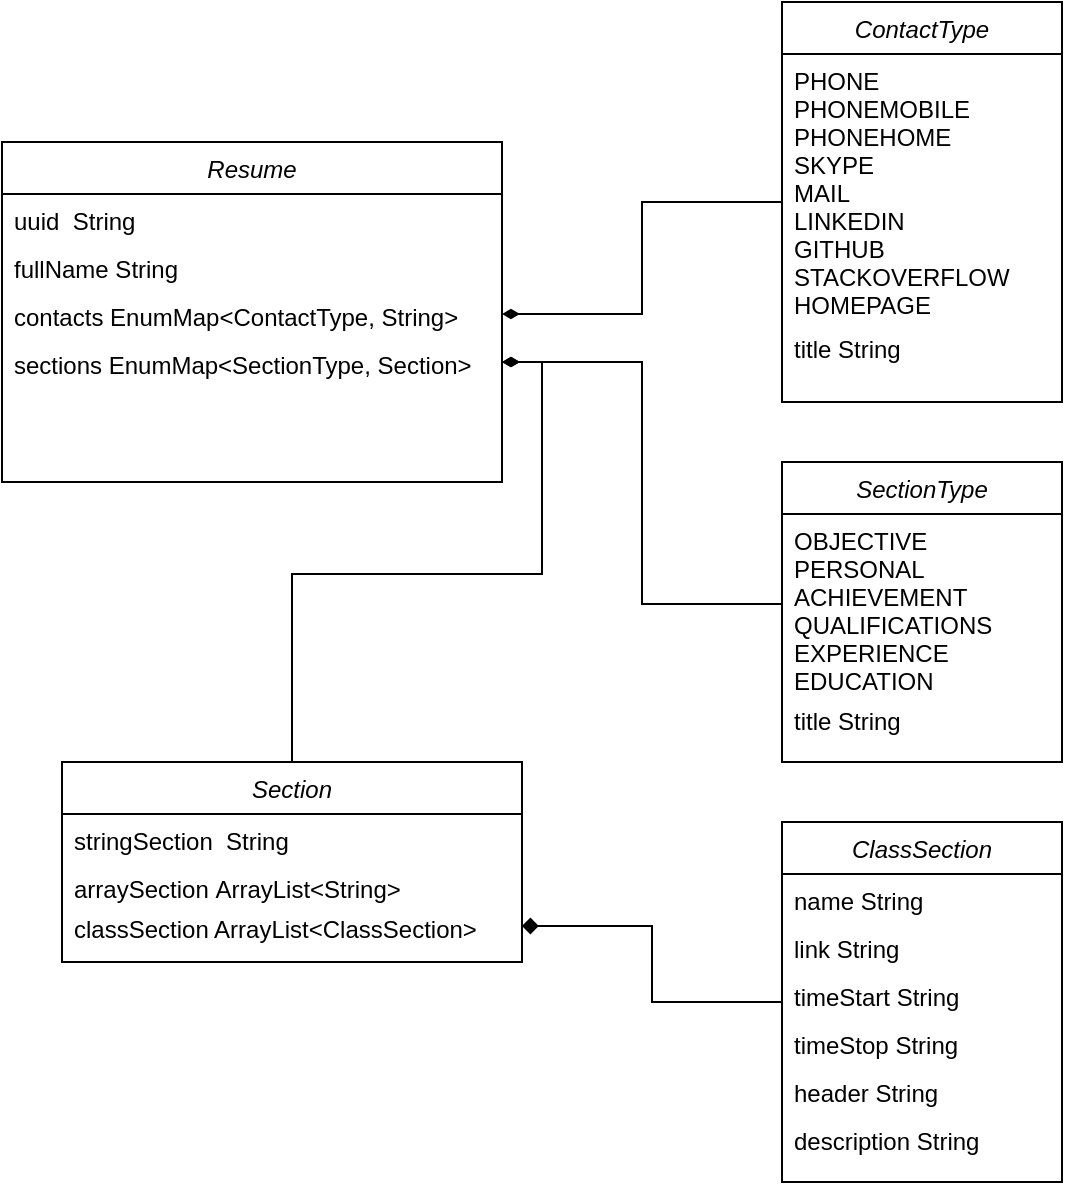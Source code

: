 <mxfile version="20.7.4" type="github"><diagram id="C5RBs43oDa-KdzZeNtuy" name="Page-1"><mxGraphModel dx="1194" dy="766" grid="1" gridSize="10" guides="1" tooltips="1" connect="1" arrows="1" fold="1" page="1" pageScale="1" pageWidth="1169" pageHeight="827" math="0" shadow="0"><root><mxCell id="WIyWlLk6GJQsqaUBKTNV-0"/><mxCell id="WIyWlLk6GJQsqaUBKTNV-1" parent="WIyWlLk6GJQsqaUBKTNV-0"/><mxCell id="zkfFHV4jXpPFQw0GAbJ--0" value="Resume" style="swimlane;fontStyle=2;align=center;verticalAlign=top;childLayout=stackLayout;horizontal=1;startSize=26;horizontalStack=0;resizeParent=1;resizeLast=0;collapsible=1;marginBottom=0;rounded=0;shadow=0;strokeWidth=1;" parent="WIyWlLk6GJQsqaUBKTNV-1" vertex="1"><mxGeometry x="250" y="140" width="250" height="170" as="geometry"><mxRectangle x="230" y="140" width="160" height="26" as="alternateBounds"/></mxGeometry></mxCell><mxCell id="zkfFHV4jXpPFQw0GAbJ--1" value="uuid  String" style="text;align=left;verticalAlign=top;spacingLeft=4;spacingRight=4;overflow=hidden;rotatable=0;points=[[0,0.5],[1,0.5]];portConstraint=eastwest;" parent="zkfFHV4jXpPFQw0GAbJ--0" vertex="1"><mxGeometry y="26" width="250" height="24" as="geometry"/></mxCell><mxCell id="_-20_iS_-SSgSIc9apqz-20" value="fullName String" style="text;align=left;verticalAlign=top;spacingLeft=4;spacingRight=4;overflow=hidden;rotatable=0;points=[[0,0.5],[1,0.5]];portConstraint=eastwest;" vertex="1" parent="zkfFHV4jXpPFQw0GAbJ--0"><mxGeometry y="50" width="250" height="24" as="geometry"/></mxCell><mxCell id="_-20_iS_-SSgSIc9apqz-22" value="contacts EnumMap&lt;ContactType, String&gt;" style="text;align=left;verticalAlign=top;spacingLeft=4;spacingRight=4;overflow=hidden;rotatable=0;points=[[0,0.5],[1,0.5]];portConstraint=eastwest;" vertex="1" parent="zkfFHV4jXpPFQw0GAbJ--0"><mxGeometry y="74" width="250" height="24" as="geometry"/></mxCell><mxCell id="_-20_iS_-SSgSIc9apqz-21" value="sections EnumMap&lt;SectionType, Section&gt;" style="text;align=left;verticalAlign=top;spacingLeft=4;spacingRight=4;overflow=hidden;rotatable=0;points=[[0,0.5],[1,0.5]];portConstraint=eastwest;" vertex="1" parent="zkfFHV4jXpPFQw0GAbJ--0"><mxGeometry y="98" width="250" height="24" as="geometry"/></mxCell><mxCell id="_-20_iS_-SSgSIc9apqz-23" value="SectionType" style="swimlane;fontStyle=2;align=center;verticalAlign=top;childLayout=stackLayout;horizontal=1;startSize=26;horizontalStack=0;resizeParent=1;resizeLast=0;collapsible=1;marginBottom=0;rounded=0;shadow=0;strokeWidth=1;" vertex="1" parent="WIyWlLk6GJQsqaUBKTNV-1"><mxGeometry x="640" y="300" width="140" height="150" as="geometry"><mxRectangle x="230" y="140" width="160" height="26" as="alternateBounds"/></mxGeometry></mxCell><mxCell id="_-20_iS_-SSgSIc9apqz-27" value="OBJECTIVE&#10;PERSONAL&#10;ACHIEVEMENT&#10;QUALIFICATIONS&#10;EXPERIENCE&#10;EDUCATION" style="text;align=left;verticalAlign=top;spacingLeft=4;spacingRight=4;overflow=hidden;rotatable=0;points=[[0,0.5],[1,0.5]];portConstraint=eastwest;" vertex="1" parent="_-20_iS_-SSgSIc9apqz-23"><mxGeometry y="26" width="140" height="90" as="geometry"/></mxCell><mxCell id="_-20_iS_-SSgSIc9apqz-25" value="title String" style="text;align=left;verticalAlign=top;spacingLeft=4;spacingRight=4;overflow=hidden;rotatable=0;points=[[0,0.5],[1,0.5]];portConstraint=eastwest;" vertex="1" parent="_-20_iS_-SSgSIc9apqz-23"><mxGeometry y="116" width="140" height="24" as="geometry"/></mxCell><mxCell id="_-20_iS_-SSgSIc9apqz-35" value="" style="edgeStyle=orthogonalEdgeStyle;rounded=0;orthogonalLoop=1;jettySize=auto;html=1;entryX=1;entryY=0.5;entryDx=0;entryDy=0;endArrow=diamondThin;endFill=1;" edge="1" parent="WIyWlLk6GJQsqaUBKTNV-1" source="_-20_iS_-SSgSIc9apqz-29" target="_-20_iS_-SSgSIc9apqz-22"><mxGeometry relative="1" as="geometry"><mxPoint x="530" y="170" as="targetPoint"/></mxGeometry></mxCell><mxCell id="_-20_iS_-SSgSIc9apqz-29" value="ContactType" style="swimlane;fontStyle=2;align=center;verticalAlign=top;childLayout=stackLayout;horizontal=1;startSize=26;horizontalStack=0;resizeParent=1;resizeLast=0;collapsible=1;marginBottom=0;rounded=0;shadow=0;strokeWidth=1;" vertex="1" parent="WIyWlLk6GJQsqaUBKTNV-1"><mxGeometry x="640" y="70" width="140" height="200" as="geometry"><mxRectangle x="400" y="10" width="160" height="26" as="alternateBounds"/></mxGeometry></mxCell><mxCell id="_-20_iS_-SSgSIc9apqz-30" value="PHONE&#10;PHONEMOBILE&#10;PHONEHOME&#10;SKYPE&#10;MAIL&#10;LINKEDIN&#10;GITHUB&#10;STACKOVERFLOW&#10;HOMEPAGE" style="text;align=left;verticalAlign=top;spacingLeft=4;spacingRight=4;overflow=hidden;rotatable=0;points=[[0,0.5],[1,0.5]];portConstraint=eastwest;" vertex="1" parent="_-20_iS_-SSgSIc9apqz-29"><mxGeometry y="26" width="140" height="134" as="geometry"/></mxCell><mxCell id="_-20_iS_-SSgSIc9apqz-31" value="title String" style="text;align=left;verticalAlign=top;spacingLeft=4;spacingRight=4;overflow=hidden;rotatable=0;points=[[0,0.5],[1,0.5]];portConstraint=eastwest;" vertex="1" parent="_-20_iS_-SSgSIc9apqz-29"><mxGeometry y="160" width="140" height="24" as="geometry"/></mxCell><mxCell id="_-20_iS_-SSgSIc9apqz-72" style="edgeStyle=orthogonalEdgeStyle;rounded=0;orthogonalLoop=1;jettySize=auto;html=1;endArrow=diamondThin;endFill=1;" edge="1" parent="WIyWlLk6GJQsqaUBKTNV-1" source="_-20_iS_-SSgSIc9apqz-50" target="_-20_iS_-SSgSIc9apqz-21"><mxGeometry relative="1" as="geometry"/></mxCell><mxCell id="_-20_iS_-SSgSIc9apqz-50" value="Section" style="swimlane;fontStyle=2;align=center;verticalAlign=top;childLayout=stackLayout;horizontal=1;startSize=26;horizontalStack=0;resizeParent=1;resizeLast=0;collapsible=1;marginBottom=0;rounded=0;shadow=0;strokeWidth=1;" vertex="1" parent="WIyWlLk6GJQsqaUBKTNV-1"><mxGeometry x="280" y="450" width="230" height="100" as="geometry"><mxRectangle x="230" y="140" width="160" height="26" as="alternateBounds"/></mxGeometry></mxCell><mxCell id="_-20_iS_-SSgSIc9apqz-51" value="stringSection  String" style="text;align=left;verticalAlign=top;spacingLeft=4;spacingRight=4;overflow=hidden;rotatable=0;points=[[0,0.5],[1,0.5]];portConstraint=eastwest;" vertex="1" parent="_-20_iS_-SSgSIc9apqz-50"><mxGeometry y="26" width="230" height="24" as="geometry"/></mxCell><mxCell id="_-20_iS_-SSgSIc9apqz-52" value="arraySection ArrayList&lt;String&gt;&#10;" style="text;align=left;verticalAlign=top;spacingLeft=4;spacingRight=4;overflow=hidden;rotatable=0;points=[[0,0.5],[1,0.5]];portConstraint=eastwest;" vertex="1" parent="_-20_iS_-SSgSIc9apqz-50"><mxGeometry y="50" width="230" height="20" as="geometry"/></mxCell><mxCell id="_-20_iS_-SSgSIc9apqz-53" value="classSection ArrayList&lt;ClassSection&gt;" style="text;align=left;verticalAlign=top;spacingLeft=4;spacingRight=4;overflow=hidden;rotatable=0;points=[[0,0.5],[1,0.5]];portConstraint=eastwest;" vertex="1" parent="_-20_iS_-SSgSIc9apqz-50"><mxGeometry y="70" width="230" height="24" as="geometry"/></mxCell><mxCell id="_-20_iS_-SSgSIc9apqz-81" style="edgeStyle=orthogonalEdgeStyle;rounded=0;orthogonalLoop=1;jettySize=auto;html=1;endArrow=diamond;endFill=1;" edge="1" parent="WIyWlLk6GJQsqaUBKTNV-1" source="_-20_iS_-SSgSIc9apqz-55" target="_-20_iS_-SSgSIc9apqz-53"><mxGeometry relative="1" as="geometry"/></mxCell><mxCell id="_-20_iS_-SSgSIc9apqz-55" value="ClassSection" style="swimlane;fontStyle=2;align=center;verticalAlign=top;childLayout=stackLayout;horizontal=1;startSize=26;horizontalStack=0;resizeParent=1;resizeLast=0;collapsible=1;marginBottom=0;rounded=0;shadow=0;strokeWidth=1;" vertex="1" parent="WIyWlLk6GJQsqaUBKTNV-1"><mxGeometry x="640" y="480" width="140" height="180" as="geometry"><mxRectangle x="230" y="140" width="160" height="26" as="alternateBounds"/></mxGeometry></mxCell><mxCell id="_-20_iS_-SSgSIc9apqz-56" value="name String" style="text;align=left;verticalAlign=top;spacingLeft=4;spacingRight=4;overflow=hidden;rotatable=0;points=[[0,0.5],[1,0.5]];portConstraint=eastwest;" vertex="1" parent="_-20_iS_-SSgSIc9apqz-55"><mxGeometry y="26" width="140" height="24" as="geometry"/></mxCell><mxCell id="_-20_iS_-SSgSIc9apqz-60" value="link String" style="text;align=left;verticalAlign=top;spacingLeft=4;spacingRight=4;overflow=hidden;rotatable=0;points=[[0,0.5],[1,0.5]];portConstraint=eastwest;" vertex="1" parent="_-20_iS_-SSgSIc9apqz-55"><mxGeometry y="50" width="140" height="24" as="geometry"/></mxCell><mxCell id="_-20_iS_-SSgSIc9apqz-65" value="timeStart String" style="text;align=left;verticalAlign=top;spacingLeft=4;spacingRight=4;overflow=hidden;rotatable=0;points=[[0,0.5],[1,0.5]];portConstraint=eastwest;" vertex="1" parent="_-20_iS_-SSgSIc9apqz-55"><mxGeometry y="74" width="140" height="24" as="geometry"/></mxCell><mxCell id="_-20_iS_-SSgSIc9apqz-66" value="timeStop String" style="text;align=left;verticalAlign=top;spacingLeft=4;spacingRight=4;overflow=hidden;rotatable=0;points=[[0,0.5],[1,0.5]];portConstraint=eastwest;" vertex="1" parent="_-20_iS_-SSgSIc9apqz-55"><mxGeometry y="98" width="140" height="24" as="geometry"/></mxCell><mxCell id="_-20_iS_-SSgSIc9apqz-67" value="header String" style="text;align=left;verticalAlign=top;spacingLeft=4;spacingRight=4;overflow=hidden;rotatable=0;points=[[0,0.5],[1,0.5]];portConstraint=eastwest;" vertex="1" parent="_-20_iS_-SSgSIc9apqz-55"><mxGeometry y="122" width="140" height="24" as="geometry"/></mxCell><mxCell id="_-20_iS_-SSgSIc9apqz-68" value="description String" style="text;align=left;verticalAlign=top;spacingLeft=4;spacingRight=4;overflow=hidden;rotatable=0;points=[[0,0.5],[1,0.5]];portConstraint=eastwest;" vertex="1" parent="_-20_iS_-SSgSIc9apqz-55"><mxGeometry y="146" width="140" height="24" as="geometry"/></mxCell><mxCell id="_-20_iS_-SSgSIc9apqz-71" style="edgeStyle=orthogonalEdgeStyle;rounded=0;orthogonalLoop=1;jettySize=auto;html=1;endArrow=diamondThin;endFill=1;" edge="1" parent="WIyWlLk6GJQsqaUBKTNV-1" source="_-20_iS_-SSgSIc9apqz-27" target="_-20_iS_-SSgSIc9apqz-21"><mxGeometry relative="1" as="geometry"/></mxCell></root></mxGraphModel></diagram></mxfile>